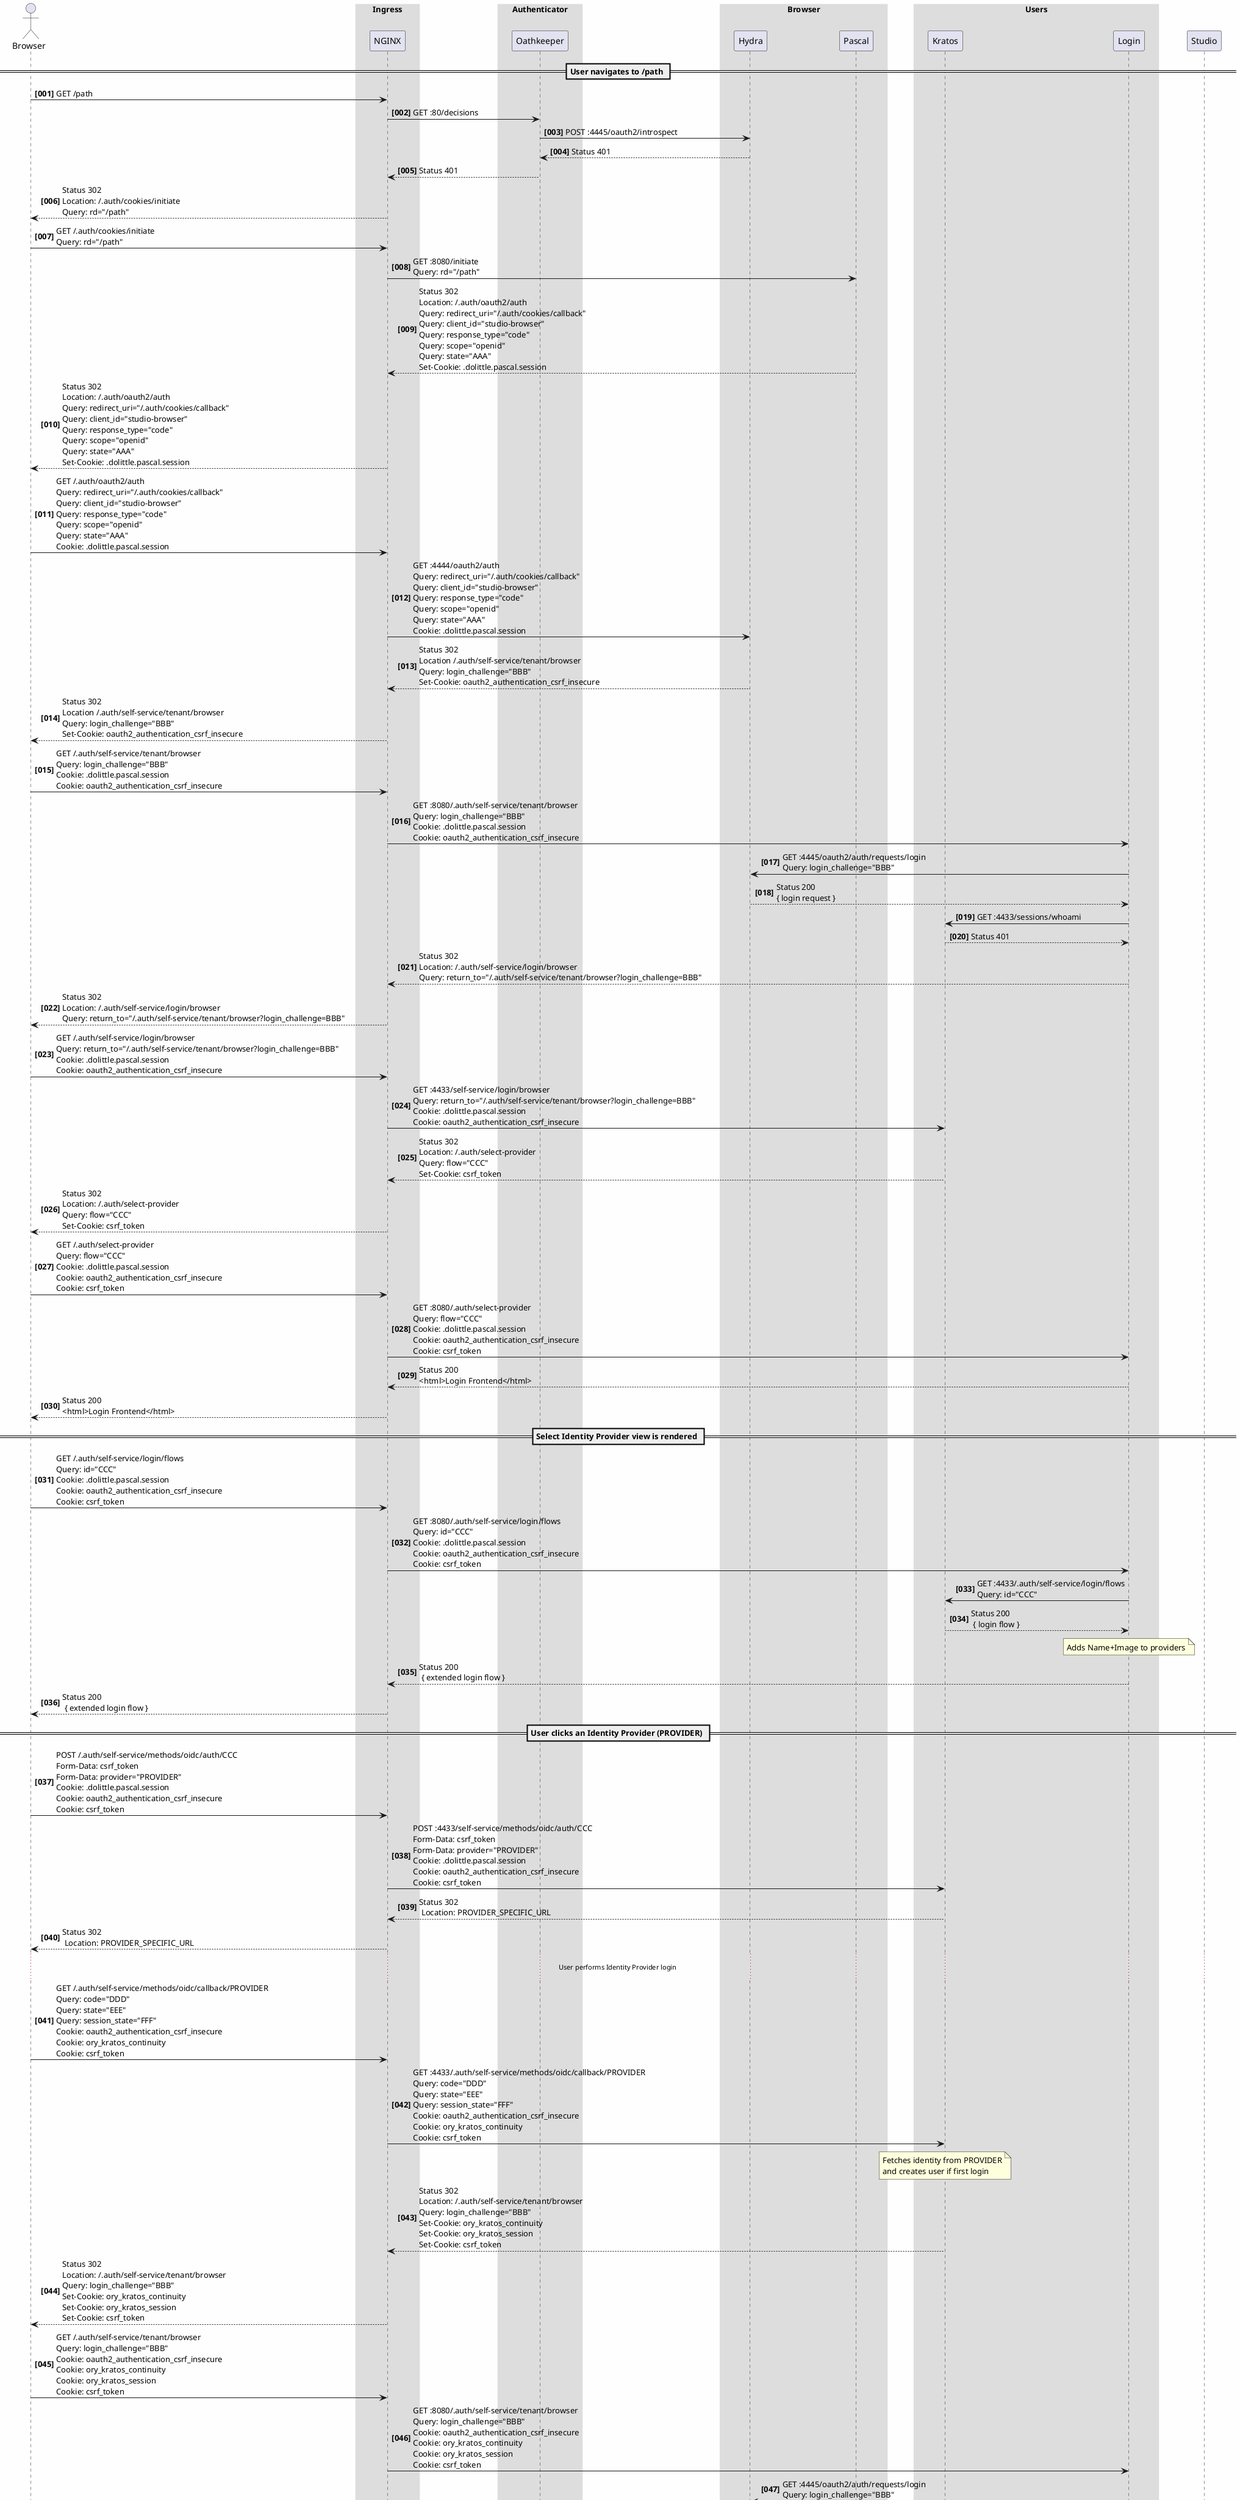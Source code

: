 @startuml "Login"

skinparam BackgroundColor #FEFEFE
skinparam Sequence {
    BoxBackgroundColor #DDDDDD
    BoxBorderColor White
}
skinparam BoxPadding 20
skinparam ParticipantPadding 20

actor Browser
box "Ingress"
    participant "NGINX" as Nginx
end box
box "Authenticator"
    participant Oathkeeper
end box
box "Browser"
    participant Hydra
    participant Pascal
end box
box "Users"
    participant Kratos
    participant Login
end box
participant Studio

autonumber "<b>[000]"

== User navigates to /path ==

Browser -> Nginx: GET /path
Nginx -> Oathkeeper: GET :80/decisions
Oathkeeper -> Hydra: POST :4445/oauth2/introspect
Oathkeeper <-- Hydra: Status 401
Nginx <-- Oathkeeper: Status 401
Browser <-- Nginx: Status 302\nLocation: /.auth/cookies/initiate\nQuery: rd="/path"
Browser -> Nginx: GET /.auth/cookies/initiate\nQuery: rd="/path"
Nginx -> Pascal: GET :8080/initiate\nQuery: rd="/path"
Nginx <-- Pascal: Status 302\nLocation: /.auth/oauth2/auth\nQuery: redirect_uri="/.auth/cookies/callback"\nQuery: client_id="studio-browser"\nQuery: response_type="code"\nQuery: scope="openid"\nQuery: state="AAA"\nSet-Cookie: .dolittle.pascal.session
Browser <-- Nginx: Status 302\nLocation: /.auth/oauth2/auth\nQuery: redirect_uri="/.auth/cookies/callback"\nQuery: client_id="studio-browser"\nQuery: response_type="code"\nQuery: scope="openid"\nQuery: state="AAA"\nSet-Cookie: .dolittle.pascal.session
Browser -> Nginx: GET /.auth/oauth2/auth\nQuery: redirect_uri="/.auth/cookies/callback"\nQuery: client_id="studio-browser"\nQuery: response_type="code"\nQuery: scope="openid"\nQuery: state="AAA"\nCookie: .dolittle.pascal.session
Nginx -> Hydra: GET :4444/oauth2/auth\nQuery: redirect_uri="/.auth/cookies/callback"\nQuery: client_id="studio-browser"\nQuery: response_type="code"\nQuery: scope="openid"\nQuery: state="AAA"\nCookie: .dolittle.pascal.session
Nginx <-- Hydra: Status 302\nLocation /.auth/self-service/tenant/browser\nQuery: login_challenge="BBB"\nSet-Cookie: oauth2_authentication_csrf_insecure
Browser <-- Nginx: Status 302\nLocation /.auth/self-service/tenant/browser\nQuery: login_challenge="BBB"\nSet-Cookie: oauth2_authentication_csrf_insecure
Browser -> Nginx: GET /.auth/self-service/tenant/browser\nQuery: login_challenge="BBB"\nCookie: .dolittle.pascal.session\nCookie: oauth2_authentication_csrf_insecure
Nginx -> Login: GET :8080/.auth/self-service/tenant/browser\nQuery: login_challenge="BBB"\nCookie: .dolittle.pascal.session\nCookie: oauth2_authentication_csrf_insecure
Hydra <- Login: GET :4445/oauth2/auth/requests/login\nQuery: login_challenge="BBB"
Hydra --> Login: Status 200\n{ login request }
Kratos <- Login: GET :4433/sessions/whoami
Kratos --> Login: Status 401
Nginx <-- Login: Status 302\nLocation: /.auth/self-service/login/browser\nQuery: return_to="/.auth/self-service/tenant/browser?login_challenge=BBB"
Browser <-- Nginx: Status 302\nLocation: /.auth/self-service/login/browser\nQuery: return_to="/.auth/self-service/tenant/browser?login_challenge=BBB"
Browser -> Nginx: GET /.auth/self-service/login/browser\nQuery: return_to="/.auth/self-service/tenant/browser?login_challenge=BBB"\nCookie: .dolittle.pascal.session\nCookie: oauth2_authentication_csrf_insecure
Nginx -> Kratos: GET :4433/self-service/login/browser\nQuery: return_to="/.auth/self-service/tenant/browser?login_challenge=BBB"\nCookie: .dolittle.pascal.session\nCookie: oauth2_authentication_csrf_insecure
Nginx <-- Kratos: Status 302\nLocation: /.auth/select-provider\nQuery: flow="CCC"\nSet-Cookie: csrf_token
Browser <-- Nginx: Status 302\nLocation: /.auth/select-provider\nQuery: flow="CCC"\nSet-Cookie: csrf_token
Browser -> Nginx: GET /.auth/select-provider\nQuery: flow="CCC"\nCookie: .dolittle.pascal.session\nCookie: oauth2_authentication_csrf_insecure\nCookie: csrf_token
Nginx -> Login: GET :8080/.auth/select-provider\nQuery: flow="CCC"\nCookie: .dolittle.pascal.session\nCookie: oauth2_authentication_csrf_insecure\nCookie: csrf_token
Nginx <-- Login: Status 200\n<html>Login Frontend</html>
Browser <-- Nginx: Status 200\n<html>Login Frontend</html>

== Select Identity Provider view is rendered ==

Browser -> Nginx: GET /.auth/self-service/login/flows\nQuery: id="CCC"\nCookie: .dolittle.pascal.session\nCookie: oauth2_authentication_csrf_insecure\nCookie: csrf_token
Nginx -> Login: GET :8080/.auth/self-service/login/flows\nQuery: id="CCC"\nCookie: .dolittle.pascal.session\nCookie: oauth2_authentication_csrf_insecure\nCookie: csrf_token
Kratos <- Login: GET :4433/.auth/self-service/login/flows\nQuery: id="CCC"
Kratos --> Login: Status 200\n { login flow }
note over Login: Adds Name+Image to providers
Nginx <-- Login: Status 200\n { extended login flow }
Browser <-- Nginx: Status 200\n { extended login flow }

== User clicks an Identity Provider (PROVIDER) ==

Browser -> Nginx: POST /.auth/self-service/methods/oidc/auth/CCC\nForm-Data: csrf_token\nForm-Data: provider="PROVIDER"\nCookie: .dolittle.pascal.session\nCookie: oauth2_authentication_csrf_insecure\nCookie: csrf_token
Nginx -> Kratos: POST :4433/self-service/methods/oidc/auth/CCC\nForm-Data: csrf_token\nForm-Data: provider="PROVIDER"\nCookie: .dolittle.pascal.session\nCookie: oauth2_authentication_csrf_insecure\nCookie: csrf_token
Nginx <-- Kratos: Status 302\n Location: PROVIDER_SPECIFIC_URL
Browser <-- Nginx: Status 302\n Location: PROVIDER_SPECIFIC_URL

... User performs Identity Provider login ...

Browser -> Nginx: GET /.auth/self-service/methods/oidc/callback/PROVIDER\nQuery: code="DDD"\nQuery: state="EEE"\nQuery: session_state="FFF"\nCookie: oauth2_authentication_csrf_insecure\nCookie: ory_kratos_continuity\nCookie: csrf_token
Nginx -> Kratos: GET :4433/.auth/self-service/methods/oidc/callback/PROVIDER\nQuery: code="DDD"\nQuery: state="EEE"\nQuery: session_state="FFF"\nCookie: oauth2_authentication_csrf_insecure\nCookie: ory_kratos_continuity\nCookie: csrf_token
note over Kratos: Fetches identity from PROVIDER\nand creates user if first login
Nginx <-- Kratos: Status 302\nLocation: /.auth/self-service/tenant/browser\nQuery: login_challenge="BBB"\nSet-Cookie: ory_kratos_continuity\nSet-Cookie: ory_kratos_session\nSet-Cookie: csrf_token
Browser <-- Nginx: Status 302\nLocation: /.auth/self-service/tenant/browser\nQuery: login_challenge="BBB"\nSet-Cookie: ory_kratos_continuity\nSet-Cookie: ory_kratos_session\nSet-Cookie: csrf_token
Browser -> Nginx: GET /.auth/self-service/tenant/browser\nQuery: login_challenge="BBB"\nCookie: oauth2_authentication_csrf_insecure\nCookie: ory_kratos_continuity\nCookie: ory_kratos_session\nCookie: csrf_token
Nginx -> Login: GET :8080/.auth/self-service/tenant/browser\nQuery: login_challenge="BBB"\nCookie: oauth2_authentication_csrf_insecure\nCookie: ory_kratos_continuity\nCookie: ory_kratos_session\nCookie: csrf_token
Hydra <- Login: GET :4445/oauth2/auth/requests/login\nQuery: login_challenge="BBB"
Hydra --> Login: Status 200\n{ login request }
Kratos <- Login: GET :4433/sessions/whoami\nCookie: ory_kratos_session
Kratos --> Login: Status 200\n{ user identity }
alt If more than 1 tenant
Nginx <-- Login: Status 302\nLocation /.auth/select-tenant\nQuery: login_challenge="BBB"
Browser <-- Nginx: Status 302\nLocation /.auth/select-tenant\nQuery: login_challenge="BBB"
Browser -> Nginx: GET /.auth/select-tenant\nQuery: login_challenge="BBB"\nCookie: oauth2_authentication_csrf_insecure\nCookie: ory_kratos_continuity\nCookie: ory_kratos_session\nCookie: csrf_token
Nginx -> Login: GET :8080/.auth/select-tenant\nQuery: login_challenge="BBB"\nCookie: oauth2_authentication_csrf_insecure\nCookie: ory_kratos_continuity\nCookie: ory_kratos_session\nCookie: csrf_token
Nginx <-- Login: Status 200\n<html>Login Frontend</html>
Browser <-- Nginx: Status 200\n<html>Login Frontend</html>

== Select Tenant view is rendered ==

Browser -> Nginx: GET /.auth/self-service/tenant/flows\nQuery: login_challenge="BBB"\nCookie: oauth2_authentication_csrf_insecure\nCookie: ory_kratos_continuity\nCookie: ory_kratos_session\nCookie: csrf_token
Nginx -> Login: GET :8080/.auth/self-service/tenant/flows\nQuery: login_challenge="BBB"\nCookie: oauth2_authentication_csrf_insecure\nCookie: ory_kratos_continuity\nCookie: ory_kratos_session\nCookie: csrf_token
Hydra <- Login: GET :4445/oauth2/auth/requests/login\nQuery: login_challenge="BBB"
Hydra --> Login: Status 200\n{ login request }
Kratos <- Login: GET :4433/sessions/whoami\nCookie: ory_kratos_session
Kratos --> Login: Status 200\n{ user identity }
note over Login: Adds Name to tenants
Nginx <-- Login: Status 200\n { tenant flow }
Browser <-- Nginx: Status 200\n { tenant flow }

== User clicks a Tenant (TENANT) ==

Browser -> Nginx: POST /.auth/self-service/tenant/select\nForm-Data: login_challenge="BBB"\nForm-Data: tenant="TENANT"
Nginx -> Login: POST :8080/.auth/self-service/tenant/select\nForm-Data: login_challenge="BBB"\nForm-Data: tenant="TENANT"
Hydra <- Login: GET :4445/oauth2/auth/requests/login\nQuery: login_challenge="BBB"
Hydra --> Login: Status 200\n{ login request }
Kratos <- Login: GET :4433/sessions/whoami\nCookie: ory_kratos_session
Kratos --> Login: Status 200\n{ user identity }
note over Login: Verifies that user has access to TENANT
end
Hydra <- Login: PUT :4445/oauth2/auth/requests/login/accept\nQuery: login_challenge="BBB"\n{ subject: UserID, context: { User, SelectedTenant }}
Hydra --> Login: Status 200\n { redirect_to }
Nginx <-- Login: Status 302\nLocation: /.auth/oauth2/auth\nQuery: client_id="studio-browser"\nQuery: login_verifier\nQuery: redirect_uri="https%3A%2F%2Fdolittle.studio%2F.auth%2Fcookies%2Fcallback"\nQuery: response_type="code"\nQuery: scope="openid"\nQuery: state="..."
Browser <-- Nginx: Status 302\nLocation: /.auth/oauth2/auth\nQuery: client_id="studio-browser"\nQuery: login_verifier\nQuery: redirect_uri="https%3A%2F%2Fdolittle.studio%2F.auth%2Fcookies%2Fcallback"\nQuery: response_type="code"\nQuery: scope="openid"\nQuery: state="..."
Browser -> Nginx: GET /.auth/oauth2/auth\nQuery: client_id="studio-browser"\nQuery: login_verifier\nQuery: redirect_uri="https%3A%2F%2Fdolittle.studio%2F.auth%2Fcookies%2Fcallback"\nQuery: response_type="code"\nQuery: scope="openid"\nQuery: state="..."
Nginx -> Hydra: GET :4444/oauth2/auth\nQuery: client_id="studio-browser"\nQuery: login_verifier\nQuery: redirect_uri="https%3A%2F%2Fdolittle.studio%2F.auth%2Fcookies%2Fcallback"\nQuery: response_type="code"\nQuery: scope="openid"\nQuery: state="..."
Nginx <-- Hydra: Status 302\nLocation: /.auth/self-service/consent/browser\nQuery: consent_challenge="GGG"
Browser <-- Nginx: Status 302\nLocation: /.auth/self-service/consent/browser\nQuery: consent_challenge="GGG"
Browser -> Nginx: GET /.auth/self-service/consent/browser\nQuery: consent_challenge="GGG"
Nginx -> Login: GET :8080/.auth/self-service/consent/browser\nQuery: consent_challenge="GGG"
Hydra <- Login: GET :4445/oauth2/auth/requests/consent\nQuery: consent_challenge="GGG"
Hydra --> Login: Status 200\n{ subject: UserID, context: { User, SelectedTenant }}
note over Login: Creates token claims from subject+context
Hydra <- Login: PUT :4445/oauth2/auth/requests/consent/accept\nQuery: login_challenge="GGG"\n{ idToken, accessToken }
Hydra --> Login: Status 200\n { redirect_to }
Nginx <-- Login: Status 302\nLocation: /.auth/oauth2/auth\nQuery: client_id="studio-browser"\nQuery: consent_verifier\nQuery: redirect_uri="https%3A%2F%2Fdolittle.studio%2F.auth%2Fcookies%2Fcallback"\nQuery: response_type="code"\nQuery: scope="openid"\nQuery: state="..."
Browser <-- Nginx: Status 302\nLocation: /.auth/oauth2/auth\nQuery: client_id="studio-browser"\nQuery: consent_verifier\nQuery: redirect_uri="https%3A%2F%2Fdolittle.studio%2F.auth%2Fcookies%2Fcallback"\nQuery: response_type="code"\nQuery: scope="openid"\nQuery: state="..."
Browser -> Nginx: GET /.auth/oauth2/auth\nQuery: client_id="studio-browser"\nQuery: consent_verifier\nQuery: redirect_uri="https%3A%2F%2Fdolittle.studio%2F.auth%2Fcookies%2Fcallback"\nQuery: response_type="code"\nQuery: scope="openid"\nQuery: state="..."
Nginx -> Hydra: GET :4444/oauth2/auth\nQuery: client_id="studio-browser"\nQuery: consent_verifier\nQuery: redirect_uri="https%3A%2F%2Fdolittle.studio%2F.auth%2Fcookies%2Fcallback"\nQuery: response_type="code"\nQuery: scope="openid"\nQuery: state="..."
Nginx <-- Hydra: Status 302\nLocation: /.auth/cookies/callback\nQuery: code\nQuery: scope=""\nQuery; state
Browser <-- Nginx: Status 302\nLocation: /.auth/cookies/callback\nQuery: code\nQuery: scope=""\nQuery; state
Browser -> Nginx: GET /.auth/cookies/callback\nQuery: code\nQuery: scope=""\nQuery; state
Nginx -> Pascal: GET /.auth/cookies/callback\nQuery: code\nQuery: scope=""\nQuery; state
Hydra <- Pascal: GETS TOKEN??
Hydra --> Pascal: RETURNS TOKEN??
note over Pascal: Stores token in cookie??
Nginx <-- Pascal: Status 302\nLocation: https://dolittle.studio/selfservice\nDelete-Cookie: .dolittle.pascal.session\nSet-Cookie: .dolittle.pascal.login
Browser <-- Nginx: Status 302\nLocation: https://dolittle.studio/selfservice\nDelete-Cookie: .dolittle.pascal.session\nSet-Cookie: .dolittle.pascal.login

== Login flow is completed ==

Browser -> Nginx: GET /path\nCookie: .dolittle.pascal.login
Nginx -> Oathkeeper: GET :80/decisions\nCookie: .dolittle.pascal.login
Oathkeeper -> Hydra: POST :4445/oauth2/introspect\nForm-Data: token=Cookie[.dolittle.pascal.login]
Oathkeeper <-- Hydra: Status 200\n{ subject, extra: { tenant }}
Nginx <-- Oathkeeper: Status 200\nUser-ID: Token[Subject]\nTenant-ID: Token[Extra.Tenant]
Nginx -> Studio: GET /path\nUser-ID\nTenant-ID
Nginx <-- Studio: Status 200\n<html>Studio</html>
Browser <-- Nginx: Status 200\n<html>Studio</html>

@enduml